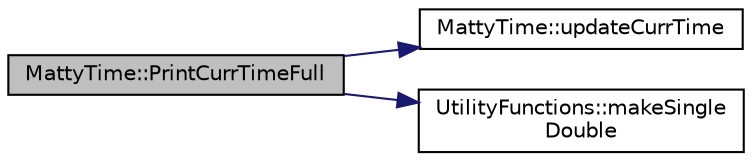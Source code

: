 digraph "MattyTime::PrintCurrTimeFull"
{
  edge [fontname="Helvetica",fontsize="10",labelfontname="Helvetica",labelfontsize="10"];
  node [fontname="Helvetica",fontsize="10",shape=record];
  rankdir="LR";
  Node27 [label="MattyTime::PrintCurrTimeFull",height=0.2,width=0.4,color="black", fillcolor="grey75", style="filled", fontcolor="black"];
  Node27 -> Node28 [color="midnightblue",fontsize="10",style="solid",fontname="Helvetica"];
  Node28 [label="MattyTime::updateCurrTime",height=0.2,width=0.4,color="black", fillcolor="white", style="filled",URL="$classMattyTime.html#a52a7500e419fe56d10ddf2715fc96d06"];
  Node27 -> Node29 [color="midnightblue",fontsize="10",style="solid",fontname="Helvetica"];
  Node29 [label="UtilityFunctions::makeSingle\lDouble",height=0.2,width=0.4,color="black", fillcolor="white", style="filled",URL="$classUtilityFunctions.html#a9decf9e823f96af31a5dac497f2c68d2"];
}
